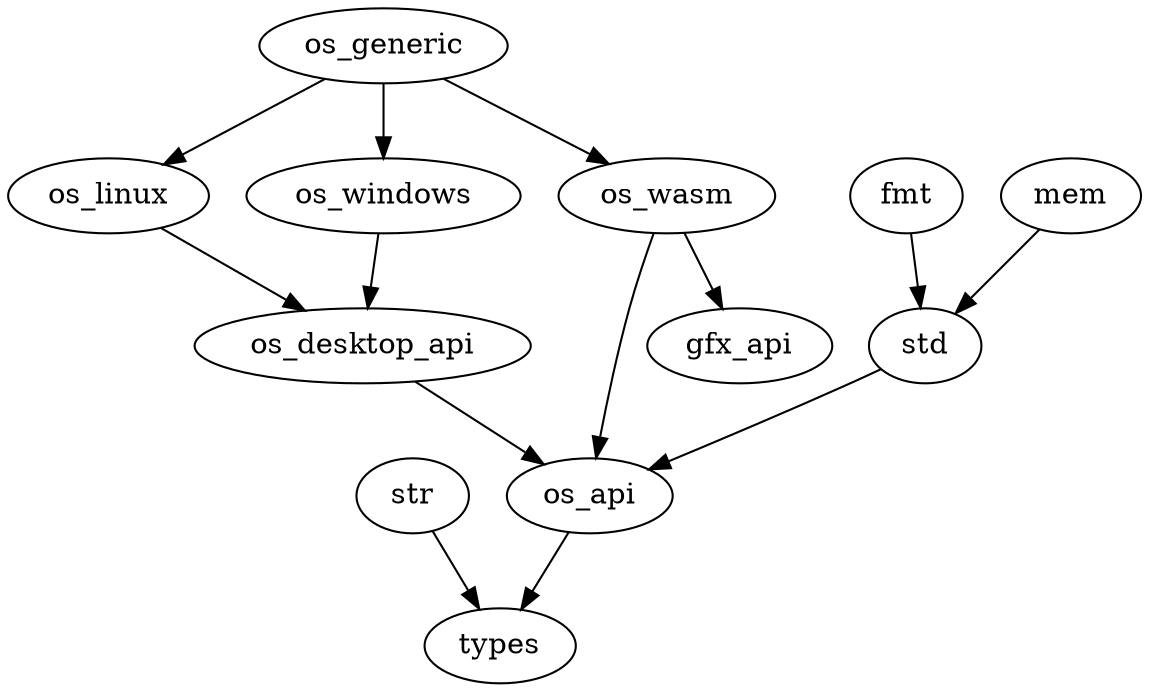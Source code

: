 digraph {
    std -> os_api -> types;
    fmt -> std;
    str -> types
    mem -> std
    os_desktop_api -> os_api

    os_generic -> os_linux   -> os_desktop_api;
    os_generic -> os_windows -> os_desktop_api;
    os_generic -> os_wasm    -> os_api;

    os_wasm -> gfx_api;
}
